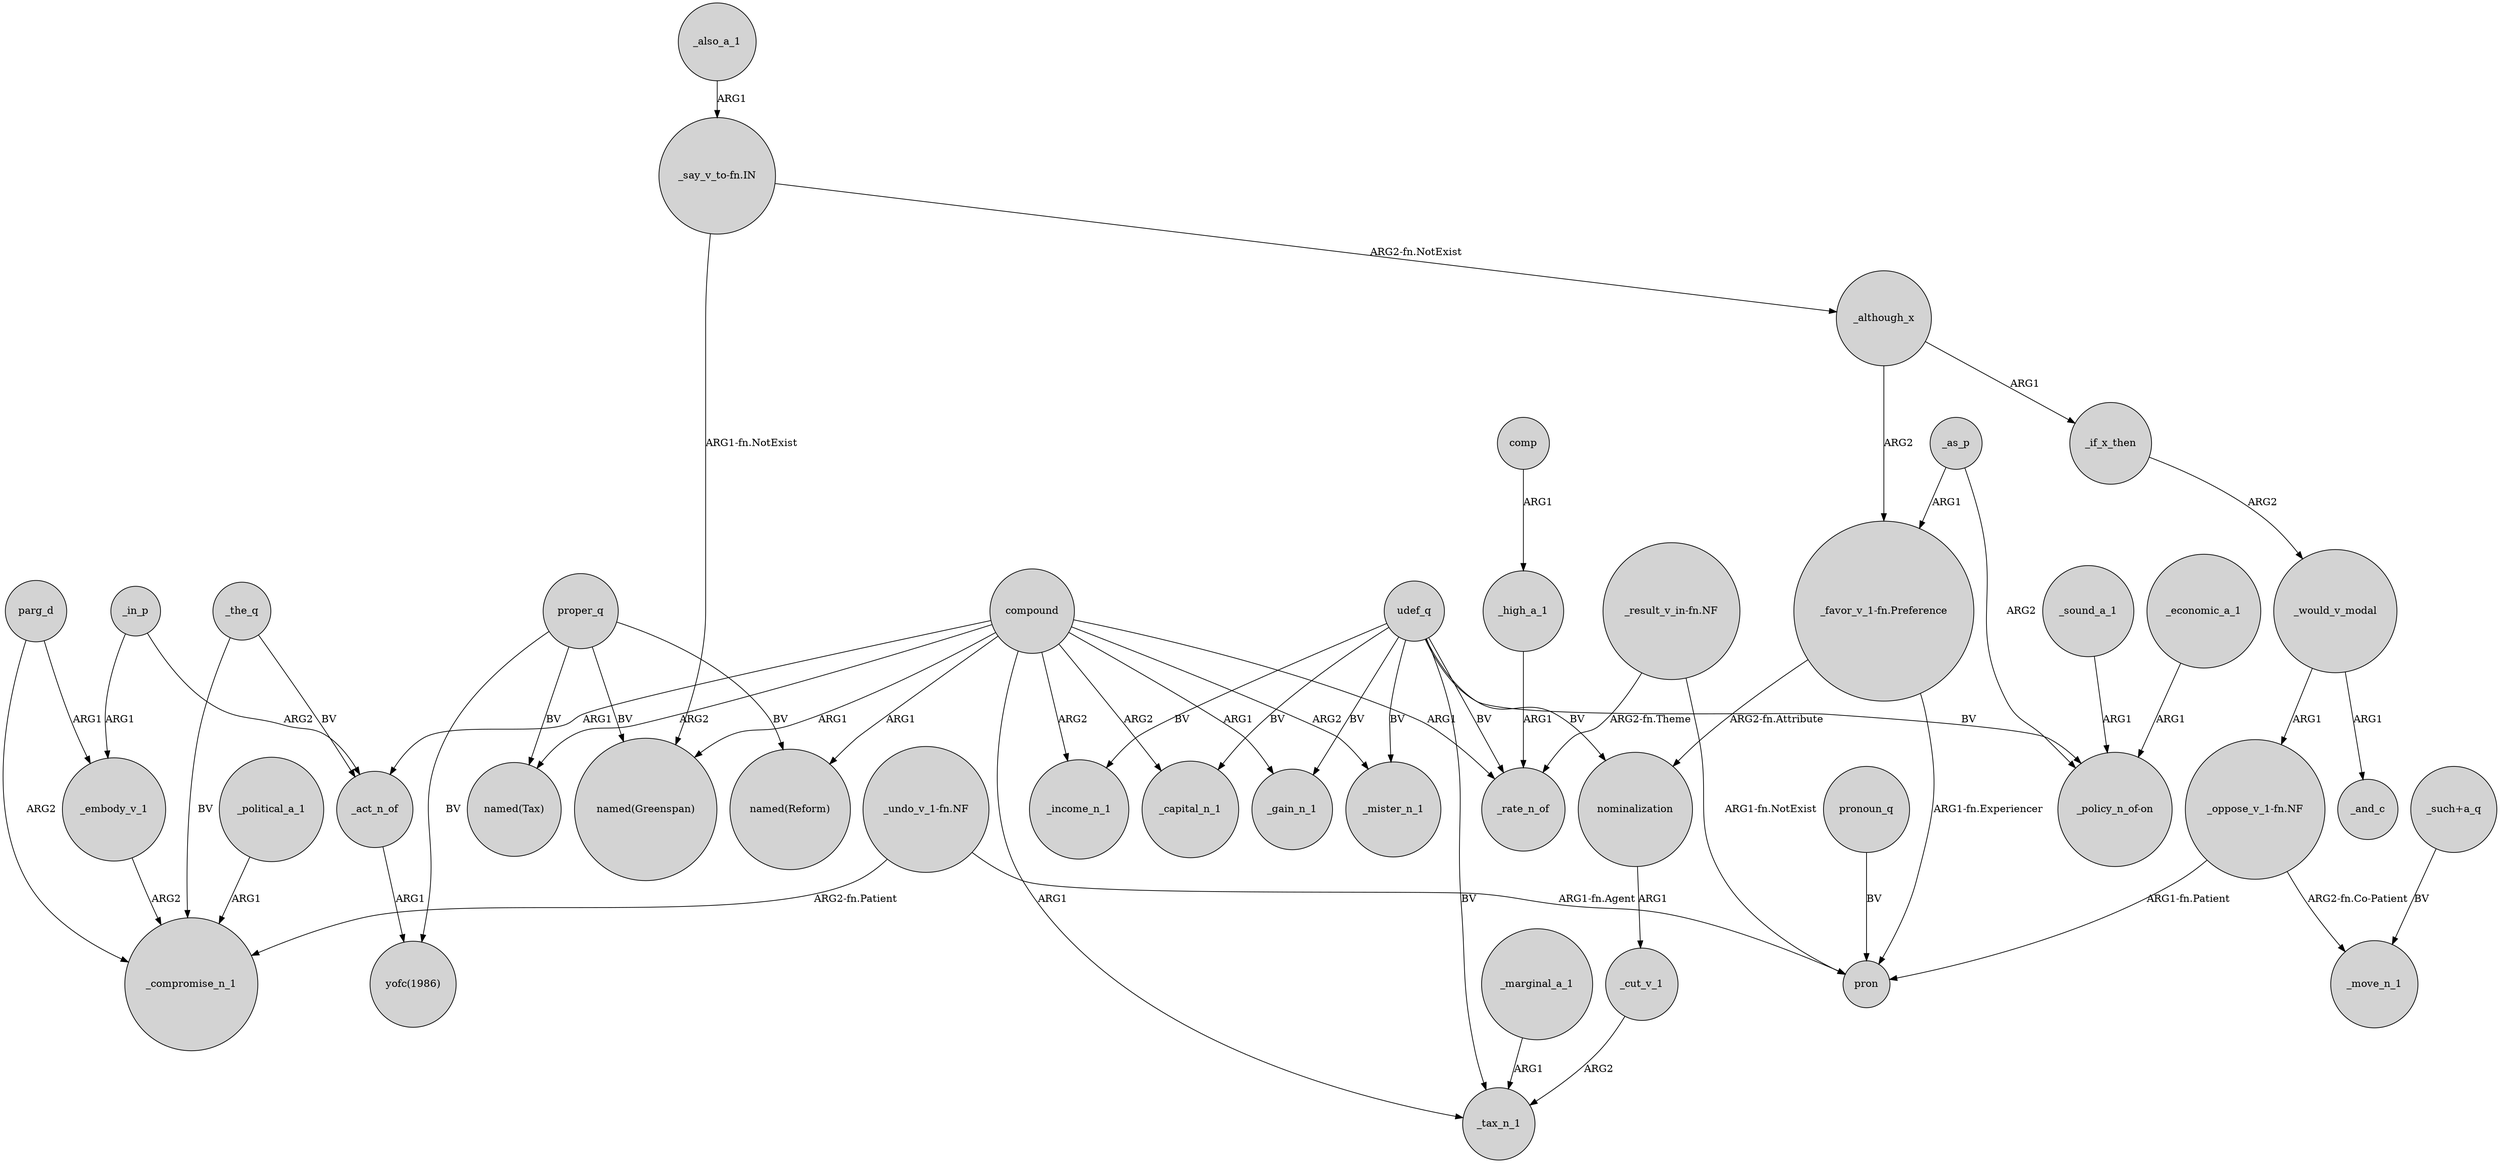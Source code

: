 digraph {
	node [shape=circle style=filled]
	_the_q -> _compromise_n_1 [label=BV]
	_would_v_modal -> _and_c [label=ARG1]
	_also_a_1 -> "_say_v_to-fn.IN" [label=ARG1]
	_marginal_a_1 -> _tax_n_1 [label=ARG1]
	compound -> _capital_n_1 [label=ARG2]
	"_result_v_in-fn.NF" -> pron [label="ARG1-fn.NotExist"]
	proper_q -> "named(Greenspan)" [label=BV]
	udef_q -> _gain_n_1 [label=BV]
	proper_q -> "named(Reform)" [label=BV]
	_although_x -> _if_x_then [label=ARG1]
	parg_d -> _compromise_n_1 [label=ARG2]
	compound -> _mister_n_1 [label=ARG2]
	_would_v_modal -> "_oppose_v_1-fn.NF" [label=ARG1]
	_the_q -> _act_n_of [label=BV]
	compound -> _rate_n_of [label=ARG1]
	udef_q -> _mister_n_1 [label=BV]
	"_oppose_v_1-fn.NF" -> _move_n_1 [label="ARG2-fn.Co-Patient"]
	_in_p -> _embody_v_1 [label=ARG1]
	udef_q -> _rate_n_of [label=BV]
	nominalization -> _cut_v_1 [label=ARG1]
	_if_x_then -> _would_v_modal [label=ARG2]
	comp -> _high_a_1 [label=ARG1]
	udef_q -> "_policy_n_of-on" [label=BV]
	"_such+a_q" -> _move_n_1 [label=BV]
	"_undo_v_1-fn.NF" -> pron [label="ARG1-fn.Agent"]
	"_favor_v_1-fn.Preference" -> pron [label="ARG1-fn.Experiencer"]
	compound -> _tax_n_1 [label=ARG1]
	_act_n_of -> "yofc(1986)" [label=ARG1]
	udef_q -> _income_n_1 [label=BV]
	"_result_v_in-fn.NF" -> _rate_n_of [label="ARG2-fn.Theme"]
	compound -> _income_n_1 [label=ARG2]
	udef_q -> _tax_n_1 [label=BV]
	pronoun_q -> pron [label=BV]
	_political_a_1 -> _compromise_n_1 [label=ARG1]
	proper_q -> "named(Tax)" [label=BV]
	compound -> "named(Reform)" [label=ARG1]
	"_oppose_v_1-fn.NF" -> pron [label="ARG1-fn.Patient"]
	_although_x -> "_favor_v_1-fn.Preference" [label=ARG2]
	_high_a_1 -> _rate_n_of [label=ARG1]
	compound -> "named(Greenspan)" [label=ARG1]
	"_say_v_to-fn.IN" -> "named(Greenspan)" [label="ARG1-fn.NotExist"]
	"_favor_v_1-fn.Preference" -> nominalization [label="ARG2-fn.Attribute"]
	_embody_v_1 -> _compromise_n_1 [label=ARG2]
	proper_q -> "yofc(1986)" [label=BV]
	udef_q -> nominalization [label=BV]
	_sound_a_1 -> "_policy_n_of-on" [label=ARG1]
	compound -> _gain_n_1 [label=ARG1]
	_economic_a_1 -> "_policy_n_of-on" [label=ARG1]
	_in_p -> _act_n_of [label=ARG2]
	_cut_v_1 -> _tax_n_1 [label=ARG2]
	parg_d -> _embody_v_1 [label=ARG1]
	"_say_v_to-fn.IN" -> _although_x [label="ARG2-fn.NotExist"]
	compound -> "named(Tax)" [label=ARG2]
	_as_p -> "_favor_v_1-fn.Preference" [label=ARG1]
	compound -> _act_n_of [label=ARG1]
	"_undo_v_1-fn.NF" -> _compromise_n_1 [label="ARG2-fn.Patient"]
	udef_q -> _capital_n_1 [label=BV]
	_as_p -> "_policy_n_of-on" [label=ARG2]
}
